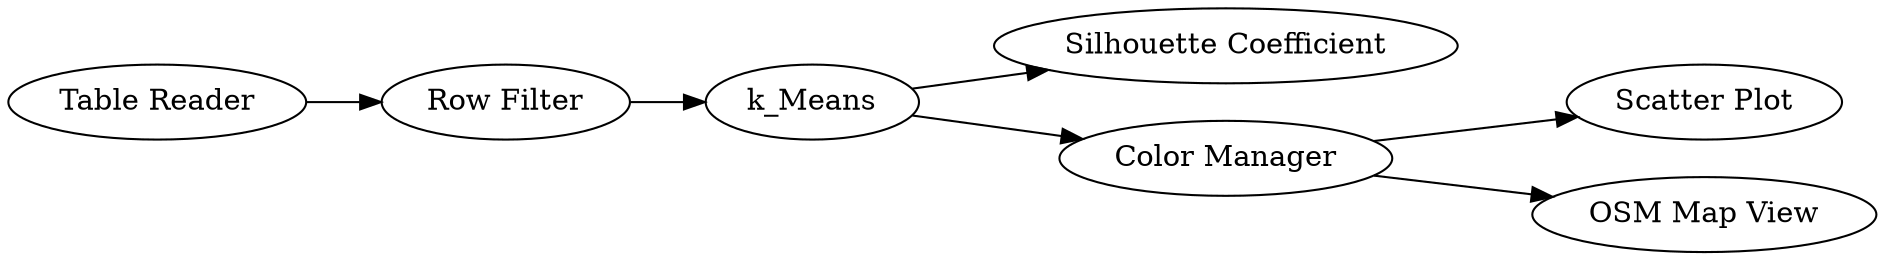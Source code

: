 digraph {
	304 -> 308
	304 -> 305
	305 -> 309
	306 -> 304
	305 -> 310
	298 -> 306
	306 [label="Row Filter"]
	310 [label="OSM Map View"]
	308 [label="Silhouette Coefficient"]
	304 [label=k_Means]
	305 [label="Color Manager"]
	309 [label="Scatter Plot"]
	298 [label="Table Reader"]
	rankdir=LR
}
